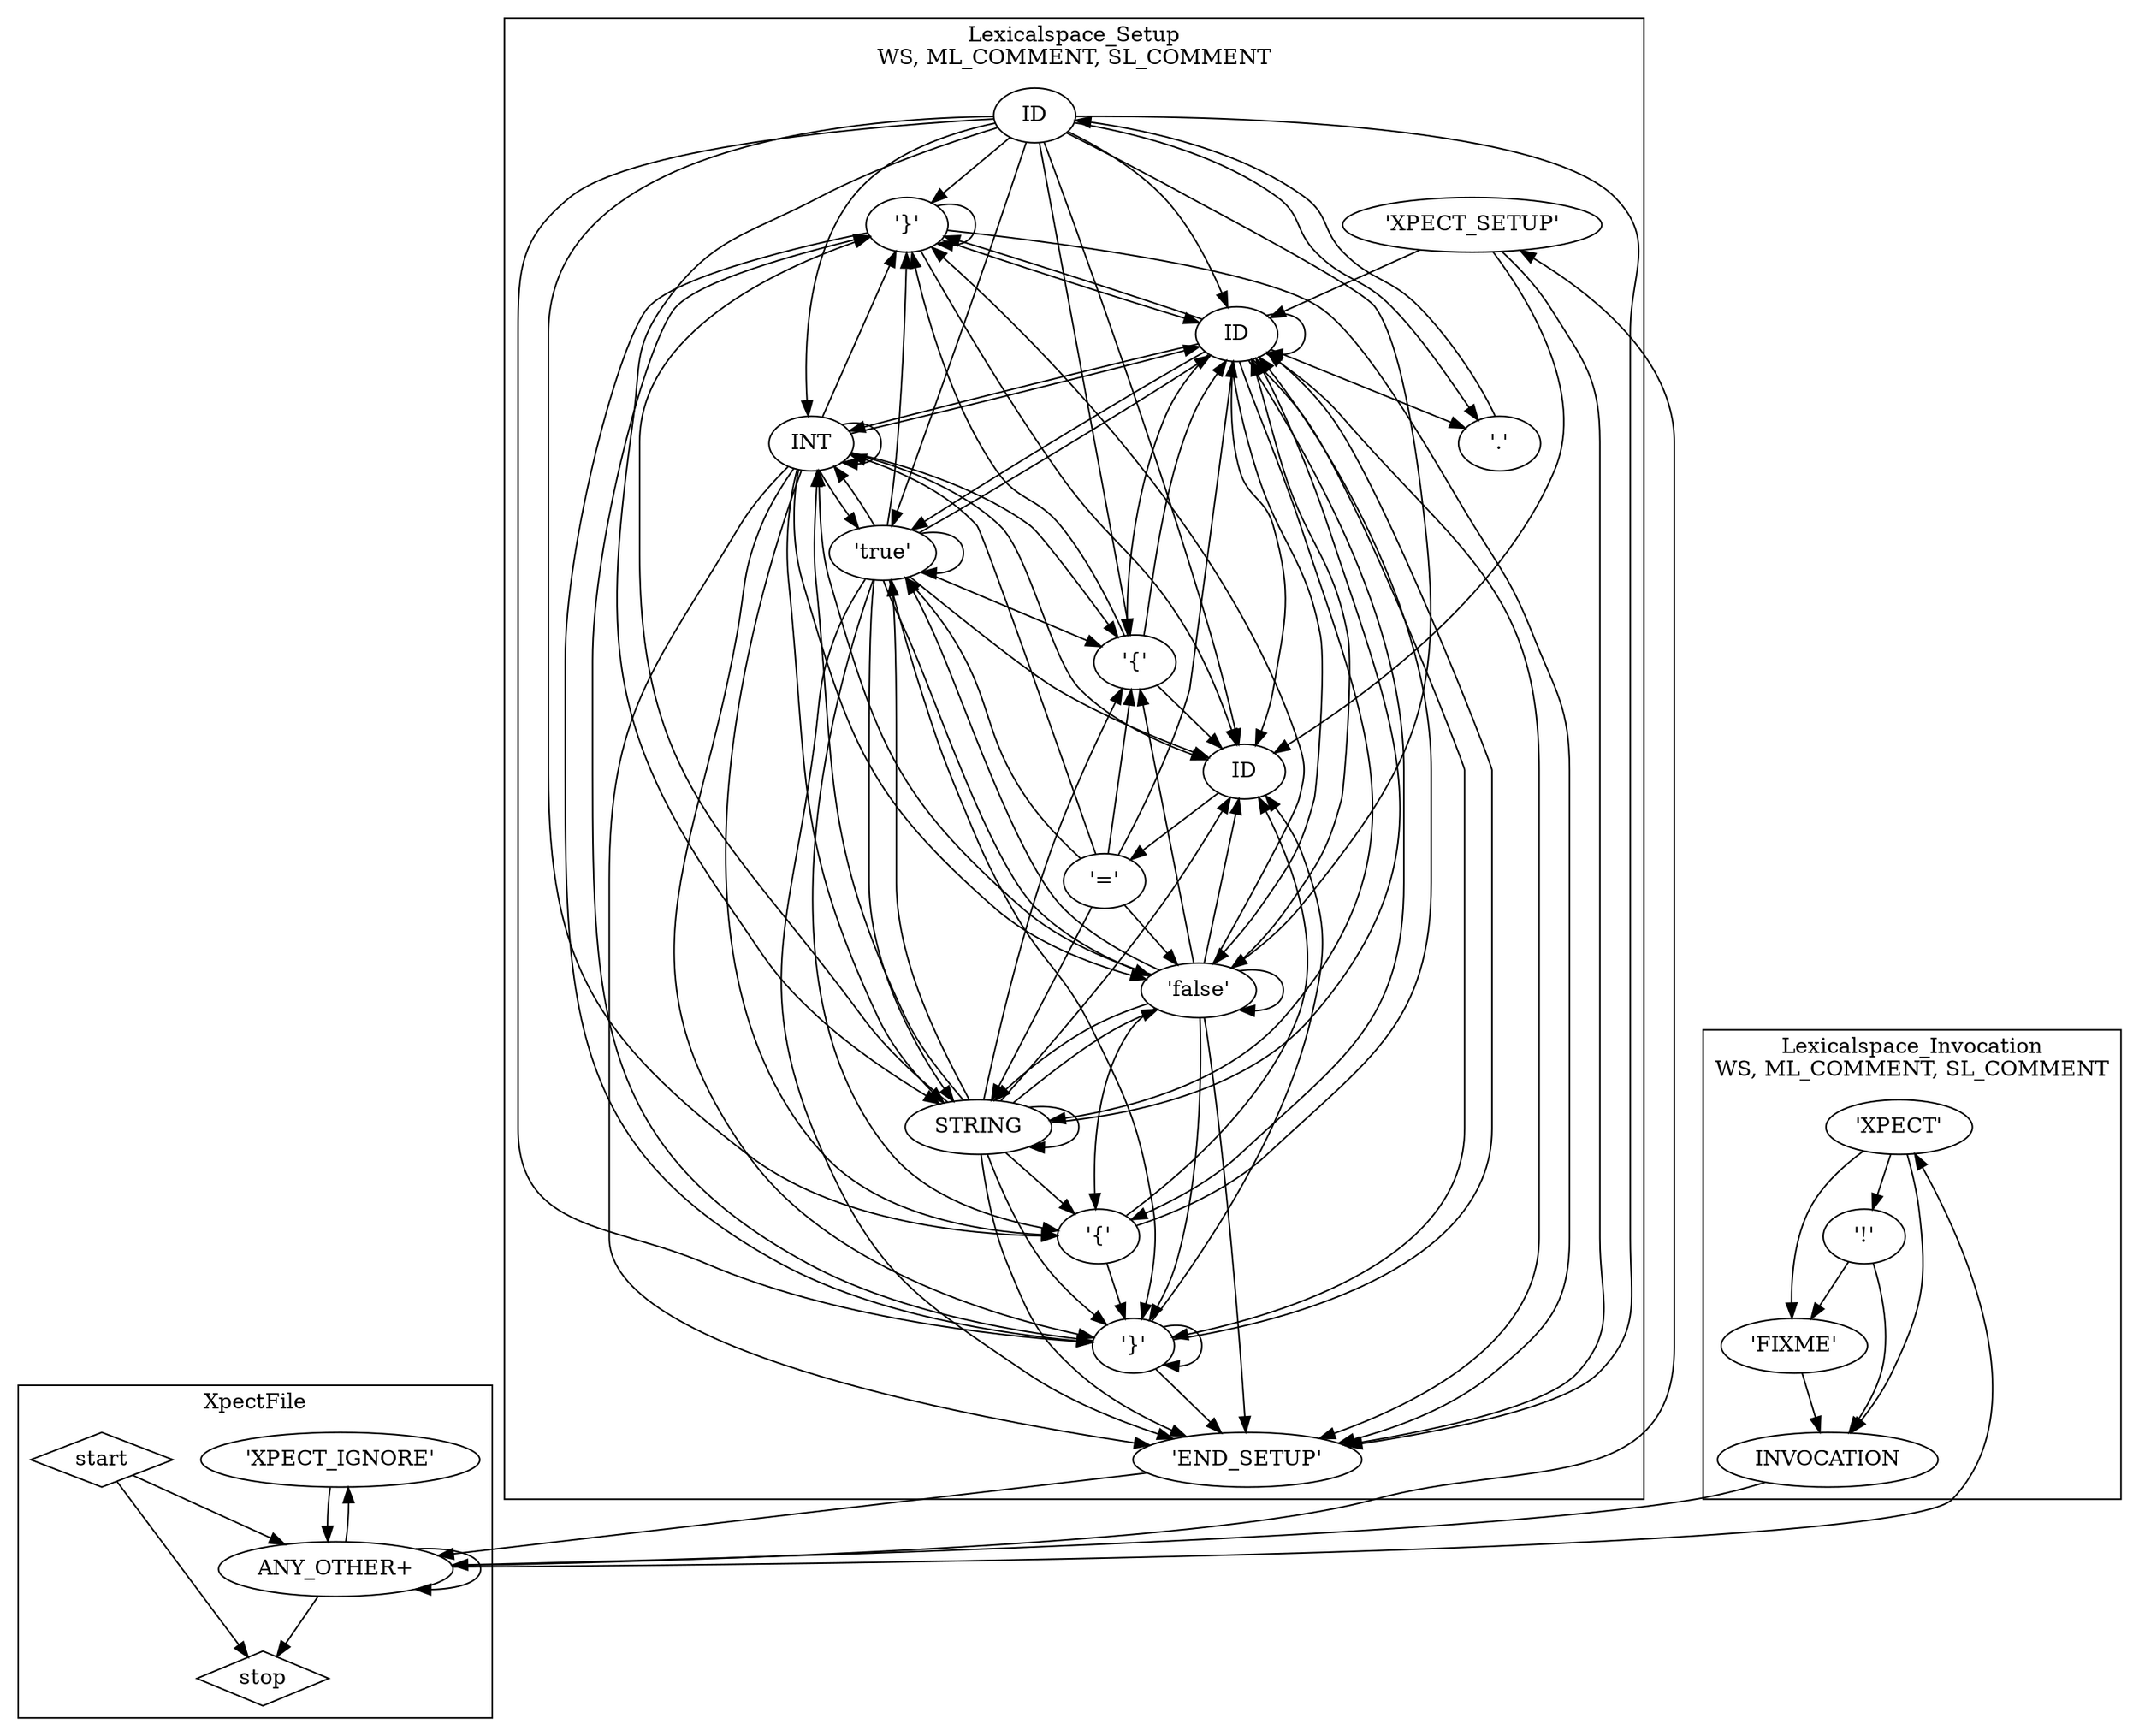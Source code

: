 ## This is a Graphviz .dot file (http://www.graphviz.org/)
## You can use the command 'dot -Tpdf this.dot > out.pdf' to render it.
digraph G {
subgraph cluster_lexicalgroup825791803 {
label="Lexicalspace_Setup\nWS, ML_COMMENT, SL_COMMENT";
tokennfastate248447628 [label="'END_SETUP'"];
tokennfastate636094094 [label=ID];
tokennfastate759098586 [label="'}'"];
tokennfastate949389138 [label=ID];
tokennfastate1289280305 [label=INT];
tokennfastate1815479580 [label=STRING];
tokennfastate1911551651 [label="'XPECT_SETUP'"];
tokennfastate664856270 [label=ID];
tokennfastate325461513 [label="'{'"];
tokennfastate1653925030 [label="'false'"];
tokennfastate1935247567 [label="'}'"];
tokennfastate538611367 [label="'{'"];
tokennfastate121010315 [label="'true'"];
tokennfastate119876571 [label="'.'"];
tokennfastate729827711 [label="'='"];
}

subgraph cluster_lexicalgroup278166606 {
label="XpectFile\n";
tokennfastate1275071684 [label="'XPECT_IGNORE'"];
tokennfastate620301055 [shape=diamond,label=start];
tokennfastate2070199213 [label="ANY_OTHER+"];
tokennfastate357532288 [shape=diamond,label=stop];
}

subgraph cluster_lexicalgroup1555928242 {
label="Lexicalspace_Invocation\nWS, ML_COMMENT, SL_COMMENT";
tokennfastate1861495165 [label="'FIXME'"];
tokennfastate1890212065 [label="'!'"];
tokennfastate594169136 [label="'XPECT'"];
tokennfastate91496847 [label=INVOCATION];
}

tokennfastate248447628->tokennfastate2070199213 [];
tokennfastate636094094->tokennfastate325461513 [];
tokennfastate636094094->tokennfastate121010315 [];
tokennfastate636094094->tokennfastate1653925030 [];
tokennfastate636094094->tokennfastate1289280305 [];
tokennfastate636094094->tokennfastate1815479580 [];
tokennfastate636094094->tokennfastate1935247567 [];
tokennfastate636094094->tokennfastate949389138 [];
tokennfastate636094094->tokennfastate664856270 [];
tokennfastate636094094->tokennfastate759098586 [];
tokennfastate636094094->tokennfastate248447628 [];
tokennfastate636094094->tokennfastate538611367 [];
tokennfastate636094094->tokennfastate119876571 [];
tokennfastate759098586->tokennfastate1935247567 [];
tokennfastate759098586->tokennfastate949389138 [];
tokennfastate759098586->tokennfastate664856270 [];
tokennfastate759098586->tokennfastate759098586 [];
tokennfastate759098586->tokennfastate248447628 [];
tokennfastate949389138->tokennfastate248447628 [];
tokennfastate949389138->tokennfastate949389138 [];
tokennfastate949389138->tokennfastate664856270 [];
tokennfastate949389138->tokennfastate119876571 [];
tokennfastate949389138->tokennfastate1935247567 [];
tokennfastate949389138->tokennfastate759098586 [];
tokennfastate949389138->tokennfastate121010315 [];
tokennfastate949389138->tokennfastate1653925030 [];
tokennfastate949389138->tokennfastate1289280305 [];
tokennfastate949389138->tokennfastate1815479580 [];
tokennfastate949389138->tokennfastate538611367 [];
tokennfastate949389138->tokennfastate325461513 [];
tokennfastate1289280305->tokennfastate538611367 [];
tokennfastate1289280305->tokennfastate1935247567 [];
tokennfastate1289280305->tokennfastate949389138 [];
tokennfastate1289280305->tokennfastate664856270 [];
tokennfastate1289280305->tokennfastate759098586 [];
tokennfastate1289280305->tokennfastate248447628 [];
tokennfastate1289280305->tokennfastate325461513 [];
tokennfastate1289280305->tokennfastate121010315 [];
tokennfastate1289280305->tokennfastate1653925030 [];
tokennfastate1289280305->tokennfastate1289280305 [];
tokennfastate1289280305->tokennfastate1815479580 [];
tokennfastate1815479580->tokennfastate538611367 [];
tokennfastate1815479580->tokennfastate1935247567 [];
tokennfastate1815479580->tokennfastate949389138 [];
tokennfastate1815479580->tokennfastate664856270 [];
tokennfastate1815479580->tokennfastate759098586 [];
tokennfastate1815479580->tokennfastate248447628 [];
tokennfastate1815479580->tokennfastate325461513 [];
tokennfastate1815479580->tokennfastate121010315 [];
tokennfastate1815479580->tokennfastate1653925030 [];
tokennfastate1815479580->tokennfastate1289280305 [];
tokennfastate1815479580->tokennfastate1815479580 [];
tokennfastate1911551651->tokennfastate248447628 [];
tokennfastate1911551651->tokennfastate949389138 [];
tokennfastate1911551651->tokennfastate664856270 [];
tokennfastate664856270->tokennfastate729827711 [];
tokennfastate325461513->tokennfastate1935247567 [];
tokennfastate325461513->tokennfastate949389138 [];
tokennfastate325461513->tokennfastate664856270 [];
tokennfastate1653925030->tokennfastate538611367 [];
tokennfastate1653925030->tokennfastate1935247567 [];
tokennfastate1653925030->tokennfastate949389138 [];
tokennfastate1653925030->tokennfastate664856270 [];
tokennfastate1653925030->tokennfastate759098586 [];
tokennfastate1653925030->tokennfastate248447628 [];
tokennfastate1653925030->tokennfastate325461513 [];
tokennfastate1653925030->tokennfastate121010315 [];
tokennfastate1653925030->tokennfastate1653925030 [];
tokennfastate1653925030->tokennfastate1289280305 [];
tokennfastate1653925030->tokennfastate1815479580 [];
tokennfastate1935247567->tokennfastate248447628 [];
tokennfastate1935247567->tokennfastate949389138 [];
tokennfastate1935247567->tokennfastate664856270 [];
tokennfastate1935247567->tokennfastate1935247567 [];
tokennfastate1935247567->tokennfastate759098586 [];
tokennfastate538611367->tokennfastate759098586 [];
tokennfastate538611367->tokennfastate664856270 [];
tokennfastate538611367->tokennfastate949389138 [];
tokennfastate121010315->tokennfastate538611367 [];
tokennfastate121010315->tokennfastate1935247567 [];
tokennfastate121010315->tokennfastate949389138 [];
tokennfastate121010315->tokennfastate664856270 [];
tokennfastate121010315->tokennfastate759098586 [];
tokennfastate121010315->tokennfastate248447628 [];
tokennfastate121010315->tokennfastate325461513 [];
tokennfastate121010315->tokennfastate121010315 [];
tokennfastate121010315->tokennfastate1653925030 [];
tokennfastate121010315->tokennfastate1289280305 [];
tokennfastate121010315->tokennfastate1815479580 [];
tokennfastate119876571->tokennfastate636094094 [];
tokennfastate729827711->tokennfastate949389138 [];
tokennfastate729827711->tokennfastate538611367 [];
tokennfastate729827711->tokennfastate121010315 [];
tokennfastate729827711->tokennfastate1653925030 [];
tokennfastate729827711->tokennfastate1289280305 [];
tokennfastate729827711->tokennfastate1815479580 [];
tokennfastate1275071684->tokennfastate2070199213 [];
tokennfastate620301055->tokennfastate357532288 [];
tokennfastate620301055->tokennfastate2070199213 [];
tokennfastate2070199213->tokennfastate1275071684 [];
tokennfastate2070199213->tokennfastate1911551651 [];
tokennfastate2070199213->tokennfastate594169136 [];
tokennfastate2070199213->tokennfastate357532288 [];
tokennfastate2070199213->tokennfastate2070199213 [];
tokennfastate1861495165->tokennfastate91496847 [];
tokennfastate1890212065->tokennfastate91496847 [];
tokennfastate1890212065->tokennfastate1861495165 [];
tokennfastate594169136->tokennfastate91496847 [];
tokennfastate594169136->tokennfastate1890212065 [];
tokennfastate594169136->tokennfastate1861495165 [];
tokennfastate91496847->tokennfastate2070199213 [];
}

